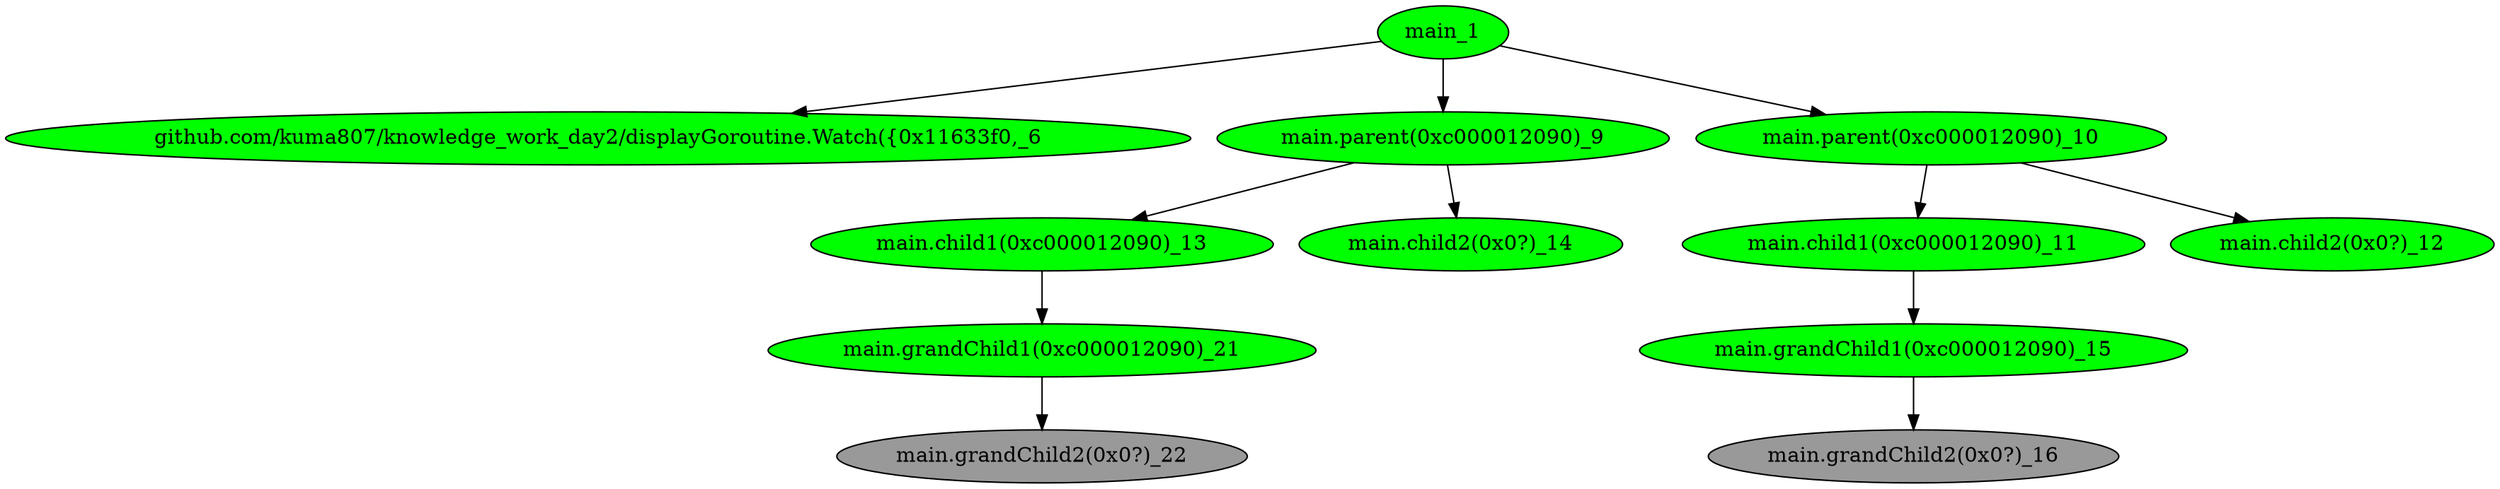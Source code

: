 digraph G {
	"main_1"->"github.com/kuma807/knowledge_work_day2/displayGoroutine.Watch({0x11633f0,_6";
	"main_1"->"main.parent(0xc000012090)_9";
	"main_1"->"main.parent(0xc000012090)_10";
	"main.parent(0xc000012090)_10"->"main.child1(0xc000012090)_11";
	"main.parent(0xc000012090)_10"->"main.child2(0x0?)_12";
	"main.parent(0xc000012090)_9"->"main.child1(0xc000012090)_13";
	"main.parent(0xc000012090)_9"->"main.child2(0x0?)_14";
	"main.child1(0xc000012090)_11"->"main.grandChild1(0xc000012090)_15";
	"main.grandChild1(0xc000012090)_15"->"main.grandChild2(0x0?)_16";
	"main.child1(0xc000012090)_13"->"main.grandChild1(0xc000012090)_21";
	"main.grandChild1(0xc000012090)_21"->"main.grandChild2(0x0?)_22";
	"github.com/kuma807/knowledge_work_day2/displayGoroutine.Watch({0x11633f0,_6" [ fillcolor="#00FF00", style="solid,filled" ];
	"main.child1(0xc000012090)_11" [ fillcolor="#00FF00", style="solid,filled" ];
	"main.child1(0xc000012090)_13" [ fillcolor="#00FF00", style="solid,filled" ];
	"main.child2(0x0?)_12" [ fillcolor="#00FF00", style="solid,filled" ];
	"main.child2(0x0?)_14" [ fillcolor="#00FF00", style="solid,filled" ];
	"main.grandChild1(0xc000012090)_15" [ fillcolor="#00FF00", style="solid,filled" ];
	"main.grandChild1(0xc000012090)_21" [ fillcolor="#00FF00", style="solid,filled" ];
	"main.grandChild2(0x0?)_16" [ fillcolor="#999999", style="solid,filled" ];
	"main.grandChild2(0x0?)_22" [ fillcolor="#999999", style="solid,filled" ];
	"main.parent(0xc000012090)_10" [ fillcolor="#00FF00", style="solid,filled" ];
	"main.parent(0xc000012090)_9" [ fillcolor="#00FF00", style="solid,filled" ];
	"main_1" [ fillcolor="#00FF00", style="solid,filled" ];

}
